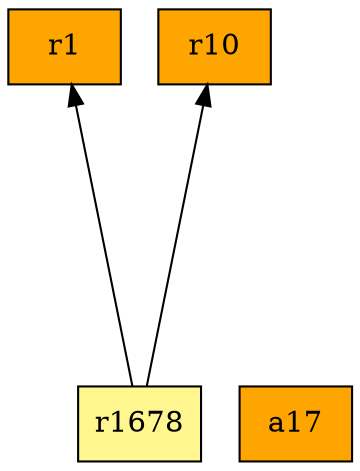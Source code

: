 digraph G {
rankdir=BT;ranksep="2.0";
"r1678" [shape=record,fillcolor=khaki1,style=filled,label="{r1678}"];
"r1" [shape=record,fillcolor=orange,style=filled,label="{r1}"];
"a17" [shape=record,fillcolor=orange,style=filled,label="{a17}"];
"r10" [shape=record,fillcolor=orange,style=filled,label="{r10}"];
"r1678" -> "r1"
"r1678" -> "r10"
}